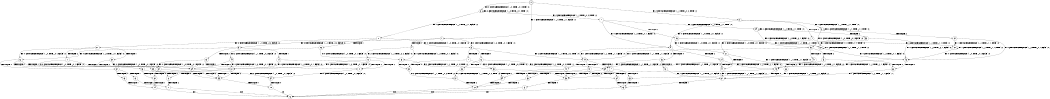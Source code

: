 digraph BCG {
size = "7, 10.5";
center = TRUE;
node [shape = circle];
0 [peripheries = 2];
0 -> 1 [label = "EX !1 !ATOMIC_EXCH_BRANCH (1, +1, TRUE, +1, 1, FALSE) !:0:"];
0 -> 2 [label = "EX !2 !ATOMIC_EXCH_BRANCH (1, +1, TRUE, +0, 2, TRUE) !:0:"];
0 -> 3 [label = "EX !0 !ATOMIC_EXCH_BRANCH (1, +0, TRUE, +0, 1, TRUE) !:0:"];
1 -> 4 [label = "TERMINATE !1"];
1 -> 5 [label = "EX !2 !ATOMIC_EXCH_BRANCH (1, +1, TRUE, +0, 2, FALSE) !:0:"];
1 -> 6 [label = "EX !0 !ATOMIC_EXCH_BRANCH (1, +0, TRUE, +0, 1, FALSE) !:0:"];
2 -> 7 [label = "TERMINATE !2"];
2 -> 8 [label = "EX !1 !ATOMIC_EXCH_BRANCH (1, +1, TRUE, +1, 1, TRUE) !:0:"];
2 -> 9 [label = "EX !0 !ATOMIC_EXCH_BRANCH (1, +0, TRUE, +0, 1, FALSE) !:0:"];
3 -> 10 [label = "EX !1 !ATOMIC_EXCH_BRANCH (1, +1, TRUE, +1, 1, FALSE) !:0:"];
3 -> 11 [label = "EX !2 !ATOMIC_EXCH_BRANCH (1, +1, TRUE, +0, 2, TRUE) !:0:"];
3 -> 3 [label = "EX !0 !ATOMIC_EXCH_BRANCH (1, +0, TRUE, +0, 1, TRUE) !:0:"];
4 -> 12 [label = "EX !2 !ATOMIC_EXCH_BRANCH (1, +1, TRUE, +0, 2, FALSE) !:0:"];
4 -> 13 [label = "EX !0 !ATOMIC_EXCH_BRANCH (1, +0, TRUE, +0, 1, FALSE) !:0:"];
5 -> 14 [label = "TERMINATE !1"];
5 -> 15 [label = "TERMINATE !2"];
5 -> 16 [label = "EX !0 !ATOMIC_EXCH_BRANCH (1, +0, TRUE, +0, 1, FALSE) !:0:"];
6 -> 17 [label = "TERMINATE !1"];
6 -> 18 [label = "TERMINATE !0"];
6 -> 19 [label = "EX !2 !ATOMIC_EXCH_BRANCH (1, +1, TRUE, +0, 2, TRUE) !:0:"];
7 -> 20 [label = "EX !1 !ATOMIC_EXCH_BRANCH (1, +1, TRUE, +1, 1, TRUE) !:0:"];
7 -> 21 [label = "EX !0 !ATOMIC_EXCH_BRANCH (1, +0, TRUE, +0, 1, FALSE) !:0:"];
8 -> 22 [label = "TERMINATE !2"];
8 -> 23 [label = "EX !0 !ATOMIC_EXCH_BRANCH (1, +0, TRUE, +0, 1, FALSE) !:0:"];
8 -> 8 [label = "EX !1 !ATOMIC_EXCH_BRANCH (1, +1, TRUE, +1, 1, TRUE) !:0:"];
9 -> 24 [label = "TERMINATE !2"];
9 -> 25 [label = "TERMINATE !0"];
9 -> 19 [label = "EX !1 !ATOMIC_EXCH_BRANCH (1, +1, TRUE, +1, 1, FALSE) !:0:"];
10 -> 26 [label = "TERMINATE !1"];
10 -> 27 [label = "EX !2 !ATOMIC_EXCH_BRANCH (1, +1, TRUE, +0, 2, FALSE) !:0:"];
10 -> 6 [label = "EX !0 !ATOMIC_EXCH_BRANCH (1, +0, TRUE, +0, 1, FALSE) !:0:"];
11 -> 28 [label = "TERMINATE !2"];
11 -> 29 [label = "EX !1 !ATOMIC_EXCH_BRANCH (1, +1, TRUE, +1, 1, TRUE) !:0:"];
11 -> 9 [label = "EX !0 !ATOMIC_EXCH_BRANCH (1, +0, TRUE, +0, 1, FALSE) !:0:"];
12 -> 30 [label = "TERMINATE !2"];
12 -> 31 [label = "EX !0 !ATOMIC_EXCH_BRANCH (1, +0, TRUE, +0, 1, FALSE) !:0:"];
13 -> 32 [label = "TERMINATE !0"];
13 -> 33 [label = "EX !2 !ATOMIC_EXCH_BRANCH (1, +1, TRUE, +0, 2, TRUE) !:0:"];
14 -> 30 [label = "TERMINATE !2"];
14 -> 31 [label = "EX !0 !ATOMIC_EXCH_BRANCH (1, +0, TRUE, +0, 1, FALSE) !:0:"];
15 -> 30 [label = "TERMINATE !1"];
15 -> 34 [label = "EX !0 !ATOMIC_EXCH_BRANCH (1, +0, TRUE, +0, 1, FALSE) !:0:"];
16 -> 35 [label = "TERMINATE !1"];
16 -> 36 [label = "TERMINATE !2"];
16 -> 37 [label = "TERMINATE !0"];
17 -> 32 [label = "TERMINATE !0"];
17 -> 33 [label = "EX !2 !ATOMIC_EXCH_BRANCH (1, +1, TRUE, +0, 2, TRUE) !:0:"];
18 -> 38 [label = "TERMINATE !1"];
18 -> 39 [label = "EX !2 !ATOMIC_EXCH_BRANCH (1, +1, TRUE, +0, 2, TRUE) !:1:"];
19 -> 40 [label = "TERMINATE !1"];
19 -> 41 [label = "TERMINATE !2"];
19 -> 42 [label = "TERMINATE !0"];
20 -> 43 [label = "EX !0 !ATOMIC_EXCH_BRANCH (1, +0, TRUE, +0, 1, FALSE) !:0:"];
20 -> 20 [label = "EX !1 !ATOMIC_EXCH_BRANCH (1, +1, TRUE, +1, 1, TRUE) !:0:"];
21 -> 44 [label = "TERMINATE !0"];
21 -> 45 [label = "EX !1 !ATOMIC_EXCH_BRANCH (1, +1, TRUE, +1, 1, FALSE) !:0:"];
22 -> 43 [label = "EX !0 !ATOMIC_EXCH_BRANCH (1, +0, TRUE, +0, 1, FALSE) !:0:"];
22 -> 20 [label = "EX !1 !ATOMIC_EXCH_BRANCH (1, +1, TRUE, +1, 1, TRUE) !:0:"];
23 -> 46 [label = "TERMINATE !2"];
23 -> 47 [label = "TERMINATE !0"];
23 -> 19 [label = "EX !1 !ATOMIC_EXCH_BRANCH (1, +1, TRUE, +1, 1, FALSE) !:0:"];
24 -> 44 [label = "TERMINATE !0"];
24 -> 45 [label = "EX !1 !ATOMIC_EXCH_BRANCH (1, +1, TRUE, +1, 1, FALSE) !:0:"];
25 -> 48 [label = "TERMINATE !2"];
25 -> 39 [label = "EX !1 !ATOMIC_EXCH_BRANCH (1, +1, TRUE, +1, 1, FALSE) !:1:"];
26 -> 49 [label = "EX !2 !ATOMIC_EXCH_BRANCH (1, +1, TRUE, +0, 2, FALSE) !:0:"];
26 -> 13 [label = "EX !0 !ATOMIC_EXCH_BRANCH (1, +0, TRUE, +0, 1, FALSE) !:0:"];
27 -> 50 [label = "TERMINATE !1"];
27 -> 51 [label = "TERMINATE !2"];
27 -> 16 [label = "EX !0 !ATOMIC_EXCH_BRANCH (1, +0, TRUE, +0, 1, FALSE) !:0:"];
28 -> 52 [label = "EX !1 !ATOMIC_EXCH_BRANCH (1, +1, TRUE, +1, 1, TRUE) !:0:"];
28 -> 21 [label = "EX !0 !ATOMIC_EXCH_BRANCH (1, +0, TRUE, +0, 1, FALSE) !:0:"];
29 -> 53 [label = "TERMINATE !2"];
29 -> 29 [label = "EX !1 !ATOMIC_EXCH_BRANCH (1, +1, TRUE, +1, 1, TRUE) !:0:"];
29 -> 23 [label = "EX !0 !ATOMIC_EXCH_BRANCH (1, +0, TRUE, +0, 1, FALSE) !:0:"];
30 -> 54 [label = "EX !0 !ATOMIC_EXCH_BRANCH (1, +0, TRUE, +0, 1, FALSE) !:0:"];
31 -> 55 [label = "TERMINATE !2"];
31 -> 56 [label = "TERMINATE !0"];
32 -> 57 [label = "EX !2 !ATOMIC_EXCH_BRANCH (1, +1, TRUE, +0, 2, TRUE) !:2:"];
33 -> 58 [label = "TERMINATE !2"];
33 -> 59 [label = "TERMINATE !0"];
34 -> 55 [label = "TERMINATE !1"];
34 -> 60 [label = "TERMINATE !0"];
35 -> 55 [label = "TERMINATE !2"];
35 -> 56 [label = "TERMINATE !0"];
36 -> 55 [label = "TERMINATE !1"];
36 -> 60 [label = "TERMINATE !0"];
37 -> 61 [label = "TERMINATE !1"];
37 -> 62 [label = "TERMINATE !2"];
38 -> 57 [label = "EX !2 !ATOMIC_EXCH_BRANCH (1, +1, TRUE, +0, 2, TRUE) !:2:"];
39 -> 63 [label = "TERMINATE !1"];
39 -> 64 [label = "TERMINATE !2"];
40 -> 58 [label = "TERMINATE !2"];
40 -> 59 [label = "TERMINATE !0"];
41 -> 58 [label = "TERMINATE !1"];
41 -> 65 [label = "TERMINATE !0"];
42 -> 63 [label = "TERMINATE !1"];
42 -> 64 [label = "TERMINATE !2"];
43 -> 66 [label = "TERMINATE !0"];
43 -> 45 [label = "EX !1 !ATOMIC_EXCH_BRANCH (1, +1, TRUE, +1, 1, FALSE) !:0:"];
44 -> 67 [label = "EX !1 !ATOMIC_EXCH_BRANCH (1, +1, TRUE, +1, 1, FALSE) !:1:"];
45 -> 58 [label = "TERMINATE !1"];
45 -> 65 [label = "TERMINATE !0"];
46 -> 66 [label = "TERMINATE !0"];
46 -> 45 [label = "EX !1 !ATOMIC_EXCH_BRANCH (1, +1, TRUE, +1, 1, FALSE) !:0:"];
47 -> 68 [label = "TERMINATE !2"];
47 -> 39 [label = "EX !1 !ATOMIC_EXCH_BRANCH (1, +1, TRUE, +1, 1, FALSE) !:1:"];
48 -> 67 [label = "EX !1 !ATOMIC_EXCH_BRANCH (1, +1, TRUE, +1, 1, FALSE) !:1:"];
49 -> 69 [label = "TERMINATE !2"];
49 -> 31 [label = "EX !0 !ATOMIC_EXCH_BRANCH (1, +0, TRUE, +0, 1, FALSE) !:0:"];
50 -> 69 [label = "TERMINATE !2"];
50 -> 31 [label = "EX !0 !ATOMIC_EXCH_BRANCH (1, +0, TRUE, +0, 1, FALSE) !:0:"];
51 -> 69 [label = "TERMINATE !1"];
51 -> 34 [label = "EX !0 !ATOMIC_EXCH_BRANCH (1, +0, TRUE, +0, 1, FALSE) !:0:"];
52 -> 52 [label = "EX !1 !ATOMIC_EXCH_BRANCH (1, +1, TRUE, +1, 1, TRUE) !:0:"];
52 -> 43 [label = "EX !0 !ATOMIC_EXCH_BRANCH (1, +0, TRUE, +0, 1, FALSE) !:0:"];
53 -> 52 [label = "EX !1 !ATOMIC_EXCH_BRANCH (1, +1, TRUE, +1, 1, TRUE) !:0:"];
53 -> 43 [label = "EX !0 !ATOMIC_EXCH_BRANCH (1, +0, TRUE, +0, 1, FALSE) !:0:"];
54 -> 70 [label = "TERMINATE !0"];
55 -> 70 [label = "TERMINATE !0"];
56 -> 71 [label = "TERMINATE !2"];
57 -> 72 [label = "TERMINATE !2"];
58 -> 73 [label = "TERMINATE !0"];
59 -> 72 [label = "TERMINATE !2"];
60 -> 74 [label = "TERMINATE !1"];
61 -> 71 [label = "TERMINATE !2"];
62 -> 74 [label = "TERMINATE !1"];
63 -> 72 [label = "TERMINATE !2"];
64 -> 75 [label = "TERMINATE !1"];
65 -> 75 [label = "TERMINATE !1"];
66 -> 67 [label = "EX !1 !ATOMIC_EXCH_BRANCH (1, +1, TRUE, +1, 1, FALSE) !:1:"];
67 -> 75 [label = "TERMINATE !1"];
68 -> 67 [label = "EX !1 !ATOMIC_EXCH_BRANCH (1, +1, TRUE, +1, 1, FALSE) !:1:"];
69 -> 54 [label = "EX !0 !ATOMIC_EXCH_BRANCH (1, +0, TRUE, +0, 1, FALSE) !:0:"];
70 -> 76 [label = "exit"];
71 -> 76 [label = "exit"];
72 -> 76 [label = "exit"];
73 -> 76 [label = "exit"];
74 -> 76 [label = "exit"];
75 -> 76 [label = "exit"];
}
